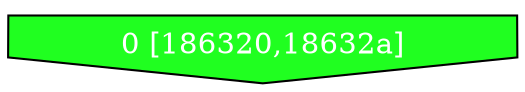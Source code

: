 diGraph libnss3{
	libnss3_0  [style=filled fillcolor="#20FF20" fontcolor="#ffffff" shape=invhouse label="0 [186320,18632a]"]


}